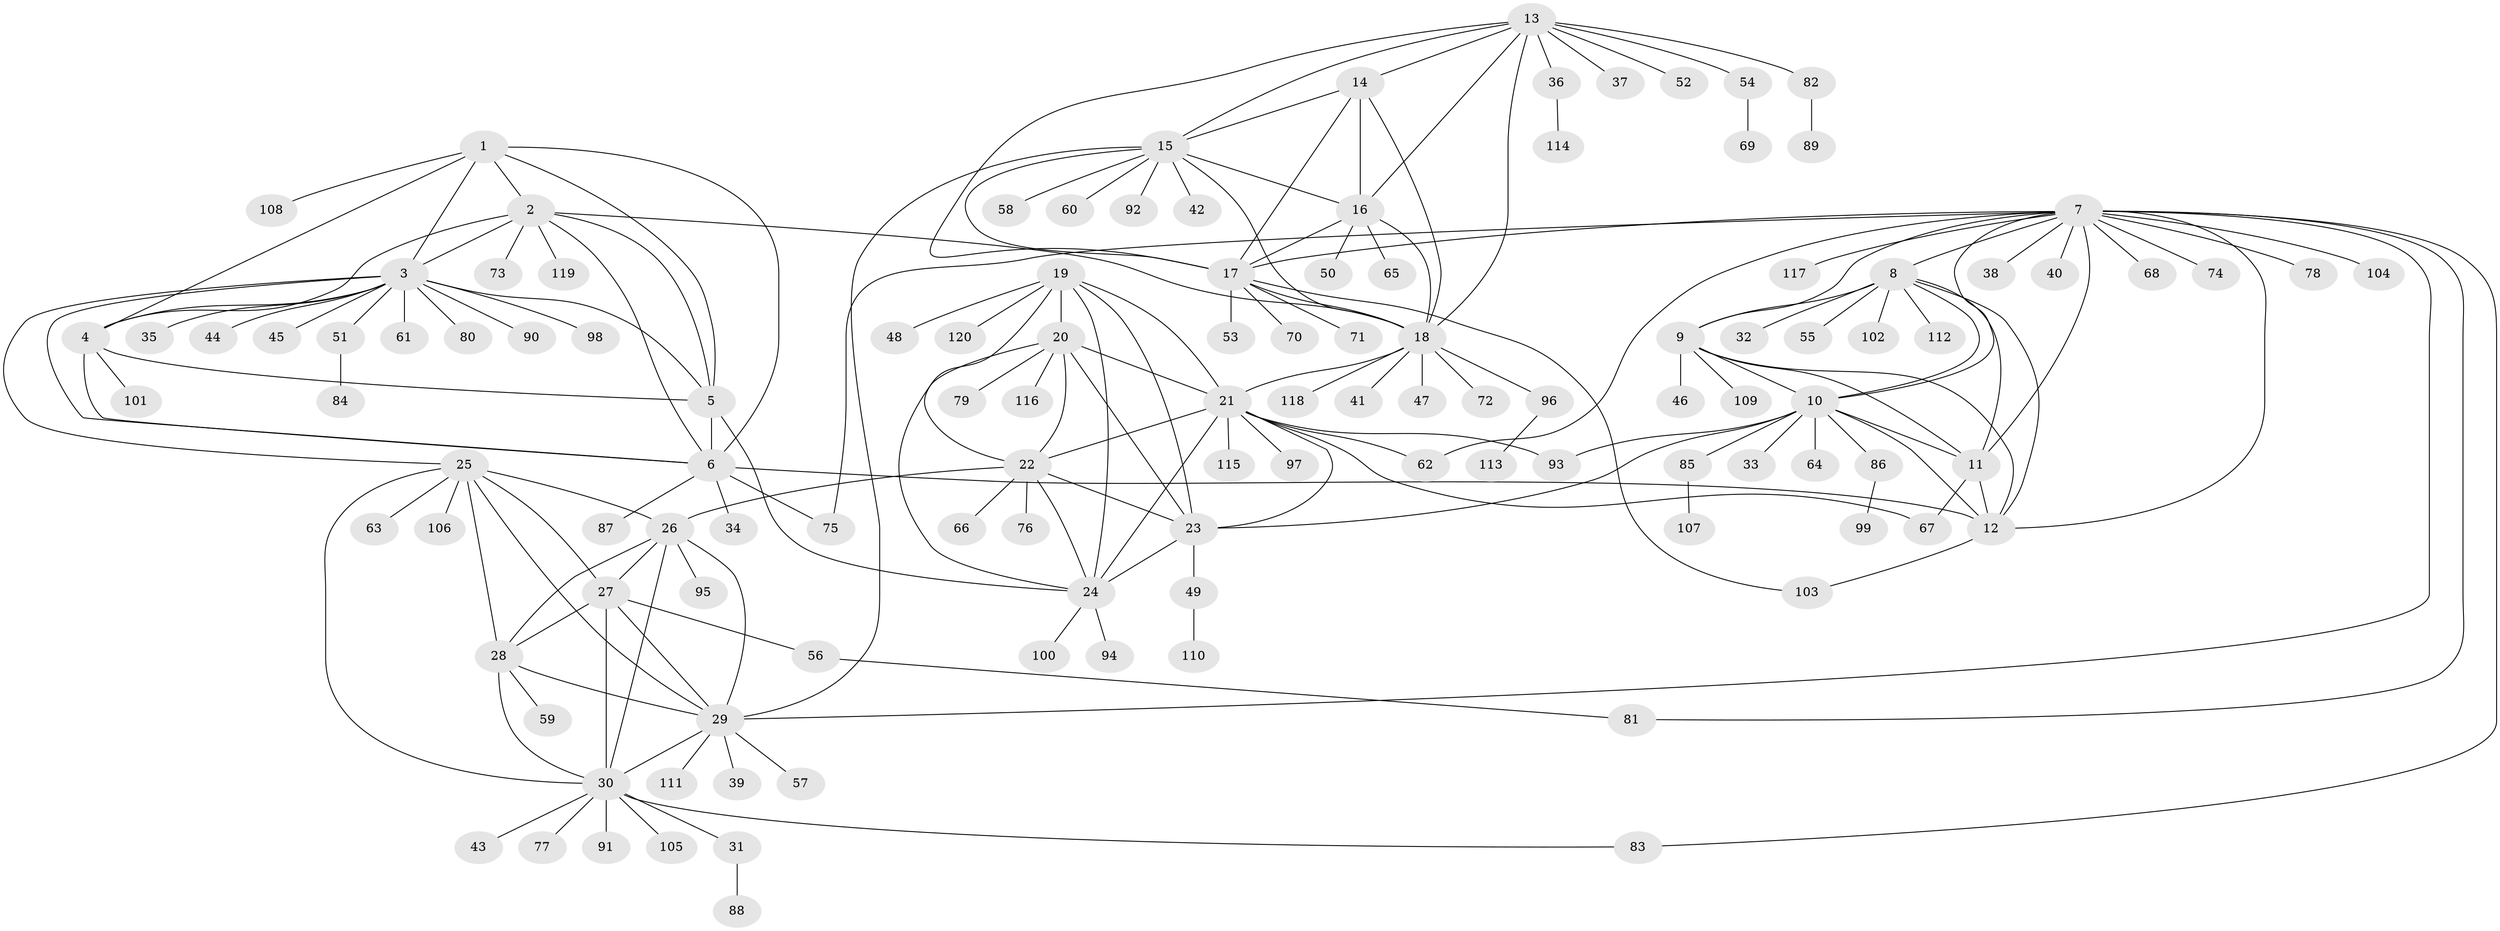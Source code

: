// Generated by graph-tools (version 1.1) at 2025/26/03/09/25 03:26:38]
// undirected, 120 vertices, 182 edges
graph export_dot {
graph [start="1"]
  node [color=gray90,style=filled];
  1;
  2;
  3;
  4;
  5;
  6;
  7;
  8;
  9;
  10;
  11;
  12;
  13;
  14;
  15;
  16;
  17;
  18;
  19;
  20;
  21;
  22;
  23;
  24;
  25;
  26;
  27;
  28;
  29;
  30;
  31;
  32;
  33;
  34;
  35;
  36;
  37;
  38;
  39;
  40;
  41;
  42;
  43;
  44;
  45;
  46;
  47;
  48;
  49;
  50;
  51;
  52;
  53;
  54;
  55;
  56;
  57;
  58;
  59;
  60;
  61;
  62;
  63;
  64;
  65;
  66;
  67;
  68;
  69;
  70;
  71;
  72;
  73;
  74;
  75;
  76;
  77;
  78;
  79;
  80;
  81;
  82;
  83;
  84;
  85;
  86;
  87;
  88;
  89;
  90;
  91;
  92;
  93;
  94;
  95;
  96;
  97;
  98;
  99;
  100;
  101;
  102;
  103;
  104;
  105;
  106;
  107;
  108;
  109;
  110;
  111;
  112;
  113;
  114;
  115;
  116;
  117;
  118;
  119;
  120;
  1 -- 2;
  1 -- 3;
  1 -- 4;
  1 -- 5;
  1 -- 6;
  1 -- 108;
  2 -- 3;
  2 -- 4;
  2 -- 5;
  2 -- 6;
  2 -- 18;
  2 -- 73;
  2 -- 119;
  3 -- 4;
  3 -- 5;
  3 -- 6;
  3 -- 25;
  3 -- 35;
  3 -- 44;
  3 -- 45;
  3 -- 51;
  3 -- 61;
  3 -- 80;
  3 -- 90;
  3 -- 98;
  4 -- 5;
  4 -- 6;
  4 -- 101;
  5 -- 6;
  5 -- 24;
  6 -- 12;
  6 -- 34;
  6 -- 75;
  6 -- 87;
  7 -- 8;
  7 -- 9;
  7 -- 10;
  7 -- 11;
  7 -- 12;
  7 -- 17;
  7 -- 29;
  7 -- 38;
  7 -- 40;
  7 -- 62;
  7 -- 68;
  7 -- 74;
  7 -- 75;
  7 -- 78;
  7 -- 81;
  7 -- 83;
  7 -- 104;
  7 -- 117;
  8 -- 9;
  8 -- 10;
  8 -- 11;
  8 -- 12;
  8 -- 32;
  8 -- 55;
  8 -- 102;
  8 -- 112;
  9 -- 10;
  9 -- 11;
  9 -- 12;
  9 -- 46;
  9 -- 109;
  10 -- 11;
  10 -- 12;
  10 -- 23;
  10 -- 33;
  10 -- 64;
  10 -- 85;
  10 -- 86;
  10 -- 93;
  11 -- 12;
  11 -- 67;
  12 -- 103;
  13 -- 14;
  13 -- 15;
  13 -- 16;
  13 -- 17;
  13 -- 18;
  13 -- 36;
  13 -- 37;
  13 -- 52;
  13 -- 54;
  13 -- 82;
  14 -- 15;
  14 -- 16;
  14 -- 17;
  14 -- 18;
  15 -- 16;
  15 -- 17;
  15 -- 18;
  15 -- 29;
  15 -- 42;
  15 -- 58;
  15 -- 60;
  15 -- 92;
  16 -- 17;
  16 -- 18;
  16 -- 50;
  16 -- 65;
  17 -- 18;
  17 -- 53;
  17 -- 70;
  17 -- 71;
  17 -- 103;
  18 -- 21;
  18 -- 41;
  18 -- 47;
  18 -- 72;
  18 -- 96;
  18 -- 118;
  19 -- 20;
  19 -- 21;
  19 -- 22;
  19 -- 23;
  19 -- 24;
  19 -- 48;
  19 -- 120;
  20 -- 21;
  20 -- 22;
  20 -- 23;
  20 -- 24;
  20 -- 79;
  20 -- 116;
  21 -- 22;
  21 -- 23;
  21 -- 24;
  21 -- 62;
  21 -- 67;
  21 -- 93;
  21 -- 97;
  21 -- 115;
  22 -- 23;
  22 -- 24;
  22 -- 26;
  22 -- 66;
  22 -- 76;
  23 -- 24;
  23 -- 49;
  24 -- 94;
  24 -- 100;
  25 -- 26;
  25 -- 27;
  25 -- 28;
  25 -- 29;
  25 -- 30;
  25 -- 63;
  25 -- 106;
  26 -- 27;
  26 -- 28;
  26 -- 29;
  26 -- 30;
  26 -- 95;
  27 -- 28;
  27 -- 29;
  27 -- 30;
  27 -- 56;
  28 -- 29;
  28 -- 30;
  28 -- 59;
  29 -- 30;
  29 -- 39;
  29 -- 57;
  29 -- 111;
  30 -- 31;
  30 -- 43;
  30 -- 77;
  30 -- 83;
  30 -- 91;
  30 -- 105;
  31 -- 88;
  36 -- 114;
  49 -- 110;
  51 -- 84;
  54 -- 69;
  56 -- 81;
  82 -- 89;
  85 -- 107;
  86 -- 99;
  96 -- 113;
}
